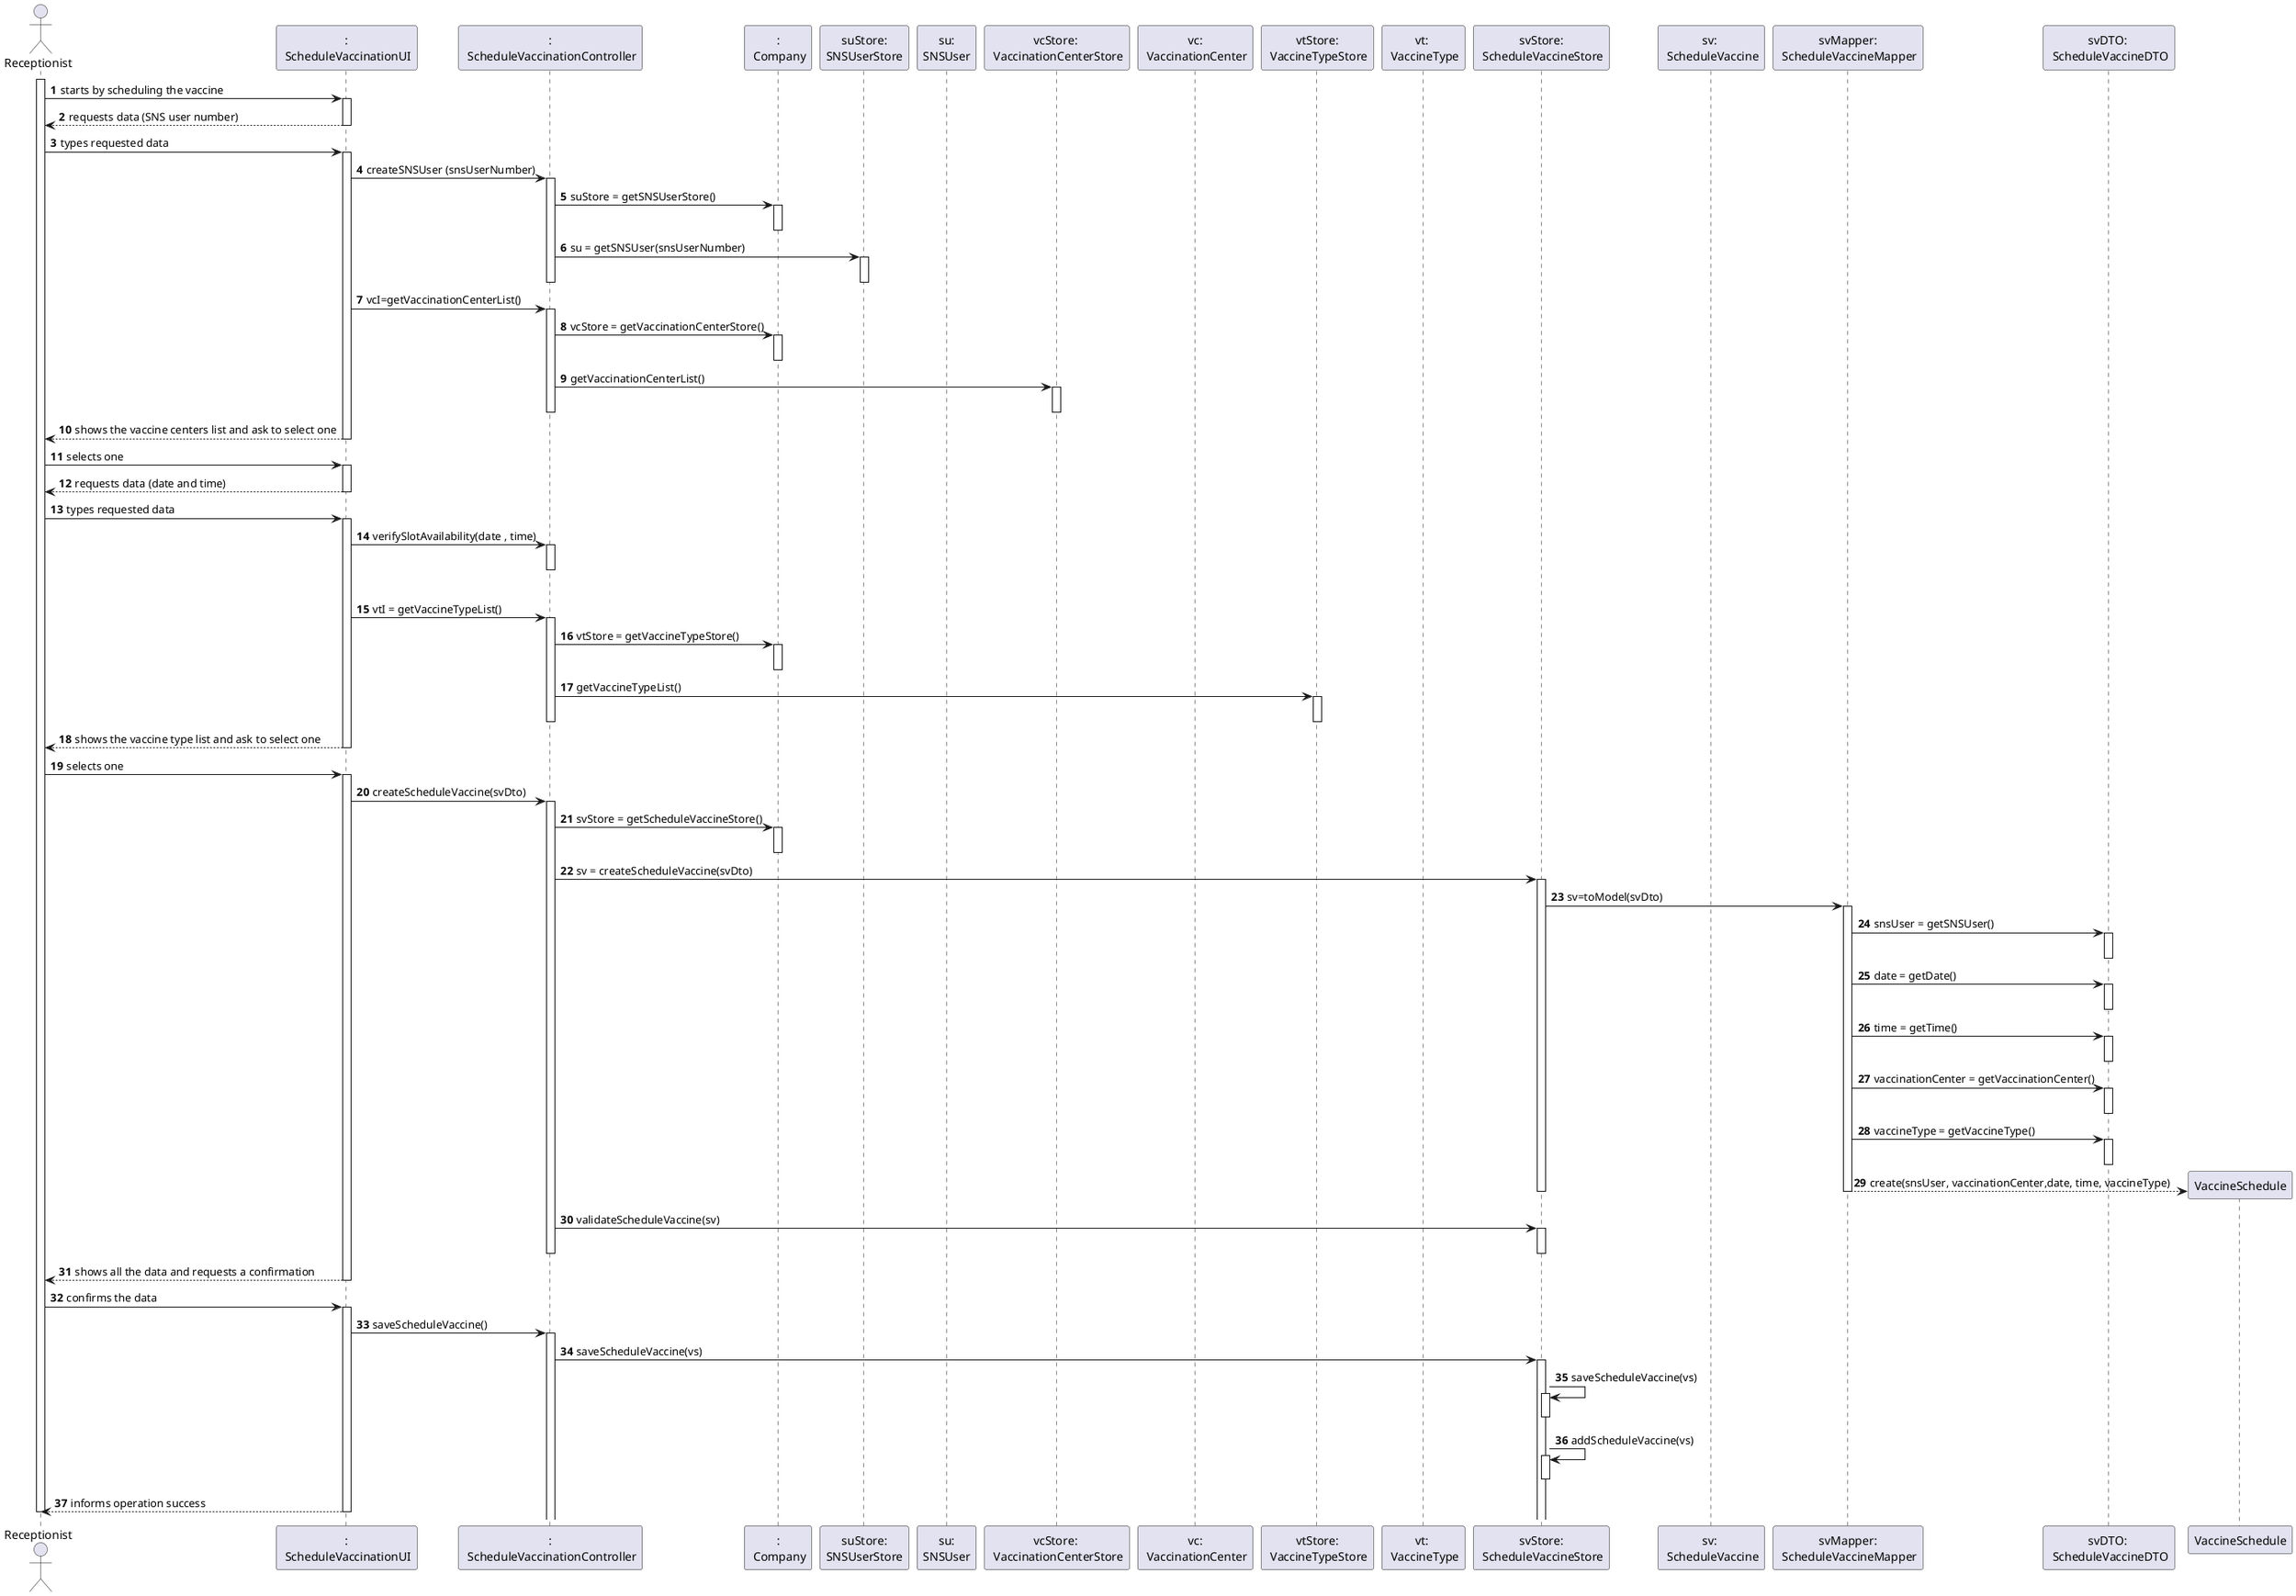 @startuml
autonumber
actor "Receptionist" as RCPT

participant ":\n ScheduleVaccinationUI" as UI
participant ":\n ScheduleVaccinationController" as CTRL
participant ":\n Company" as CMPN
participant "suStore:\nSNSUserStore" as SUS
participant "su:\nSNSUser" as SU
participant "vcStore: \n VaccinationCenterStore" as VCS
participant "vc:\n VaccinationCenter" as VC
participant "vtStore:\n VaccineTypeStore" as VTS
participant "vt: \n VaccineType" as VT
participant "svStore:\n ScheduleVaccineStore" as SVS
participant "sv: \n ScheduleVaccine" as SV
participant "svMapper:\n ScheduleVaccineMapper" as SVMP
participant "svDTO: \n ScheduleVaccineDTO" as SVDTO

activate RCPT

RCPT -> UI : starts by scheduling the vaccine
activate UI

UI --> RCPT : requests data (SNS user number)
deactivate UI

RCPT -> UI : types requested data
activate UI

UI -> CTRL : createSNSUser (snsUserNumber)
activate CTRL

CTRL -> CMPN : suStore = getSNSUserStore()
activate CMPN
deactivate CMPN

CTRL -> SUS : su = getSNSUser(snsUserNumber)
activate SUS
deactivate CMPN
deactivate SUS
deactivate CTRL

UI -> CTRL : vcI=getVaccinationCenterList()
activate CTRL

CTRL -> CMPN : vcStore = getVaccinationCenterStore()
activate CMPN
deactivate CMPN

CTRL -> VCS :  getVaccinationCenterList()
activate VCS
deactivate VCS
deactivate CTRL

UI --> RCPT : shows the vaccine centers list and ask to select one
deactivate UI

RCPT -> UI : selects one
activate UI

UI --> RCPT : requests data (date and time)
deactivate UI

RCPT -> UI : types requested data
activate UI

UI -> CTRL : verifySlotAvailability(date , time)
activate CTRL
deactivate CTRL
|||

UI -> CTRL : vtI = getVaccineTypeList()
activate CTRL

CTRL -> CMPN : vtStore = getVaccineTypeStore()
activate CMPN
deactivate CMPN
CTRL -> VTS :   getVaccineTypeList()
activate VTS
deactivate VTS
deactivate CTRL

UI --> RCPT : shows the vaccine type list and ask to select one
deactivate UI
RCPT -> UI : selects one
activate UI

UI -> CTRL : createScheduleVaccine(svDto)
activate CTRL

CTRL -> CMPN : svStore = getScheduleVaccineStore()
activate CMPN
deactivate CMPN
CTRL -> SVS : sv = createScheduleVaccine(svDto)

activate SVS
SVS -> SVMP : sv=toModel(svDto)
activate SVMP
SVMP -> SVDTO : snsUser = getSNSUser()
activate SVDTO
deactivate SVDTO

SVMP -> SVDTO : date = getDate()
activate SVDTO
deactivate SVDTO

SVMP -> SVDTO : time = getTime()
activate SVDTO
deactivate SVDTO

SVMP -> SVDTO : vaccinationCenter = getVaccinationCenter()
activate SVDTO
deactivate SVDTO

SVMP -> SVDTO : vaccineType = getVaccineType()
activate SVDTO
deactivate SVDTO

create VaccineSchedule
SVMP --> VaccineSchedule : create(snsUser, vaccinationCenter,date, time, vaccineType)
'note over VaccineSchedule, VCDTO : several interactions to extract data from DTO
deactivate SVMP
deactivate SVS

CTRL -> SVS : validateScheduleVaccine(sv)
activate SVS
deactivate SVS
deactivate CTRL

UI --> RCPT : shows all the data and requests a confirmation
deactivate UI

RCPT -> UI : confirms the data
activate UI

UI -> CTRL : saveScheduleVaccine()
activate CTRL

CTRL -> SVS : saveScheduleVaccine(vs)
activate SVS

SVS -> SVS : saveScheduleVaccine(vs)
activate SVS
deactivate SVS

SVS -> SVS : addScheduleVaccine(vs)
activate SVS
deactivate SVS

UI --> RCPT : informs operation success
deactivate UI
deactivate RCPT
@enduml